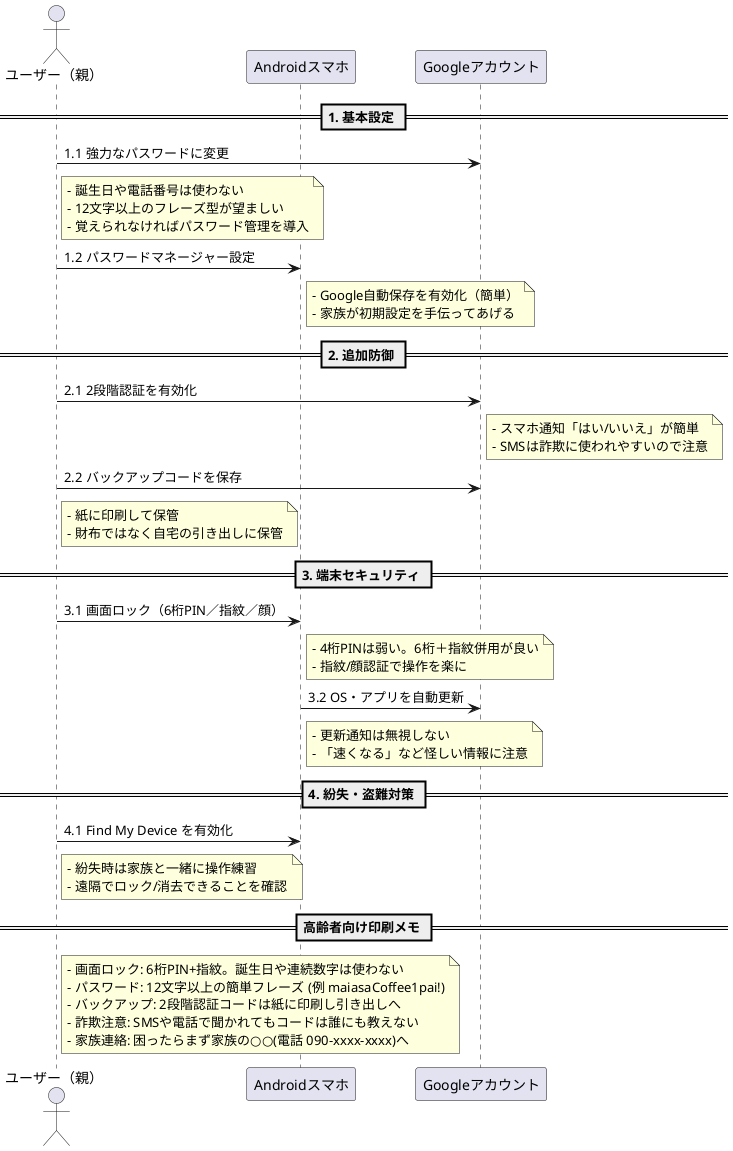 @startuml
actor "ユーザー（親）" as User
participant "Androidスマホ" as Phone
participant "Googleアカウント" as Google

== 1. 基本設定 ==
User -> Google : 1.1 強力なパスワードに変更
note right of User
- 誕生日や電話番号は使わない
- 12文字以上のフレーズ型が望ましい
- 覚えられなければパスワード管理を導入
end note

User -> Phone  : 1.2 パスワードマネージャー設定
note right of Phone
- Google自動保存を有効化（簡単）
- 家族が初期設定を手伝ってあげる
end note

== 2. 追加防御 ==
User -> Google : 2.1 2段階認証を有効化
note right of Google
- スマホ通知「はい/いいえ」が簡単
- SMSは詐欺に使われやすいので注意
end note

User -> Google : 2.2 バックアップコードを保存
note right of User
- 紙に印刷して保管
- 財布ではなく自宅の引き出しに保管
end note

== 3. 端末セキュリティ ==
User -> Phone  : 3.1 画面ロック（6桁PIN／指紋／顔）
note right of Phone
- 4桁PINは弱い。6桁＋指紋併用が良い
- 指紋/顔認証で操作を楽に
end note

Phone -> Google: 3.2 OS・アプリを自動更新
note right of Phone
- 更新通知は無視しない
- 「速くなる」など怪しい情報に注意
end note

== 4. 紛失・盗難対策 ==
User -> Phone  : 4.1 Find My Device を有効化
note right of User
- 紛失時は家族と一緒に操作練習
- 遠隔でロック/消去できることを確認
end note

== 高齢者向け印刷メモ ==
note right of User
- 画面ロック: 6桁PIN+指紋。誕生日や連続数字は使わない
- パスワード: 12文字以上の簡単フレーズ (例 maiasaCoffee1pai!)
- バックアップ: 2段階認証コードは紙に印刷し引き出しへ
- 詐欺注意: SMSや電話で聞かれてもコードは誰にも教えない
- 家族連絡: 困ったらまず家族の○○(電話 090-xxxx-xxxx)へ
end note

@enduml